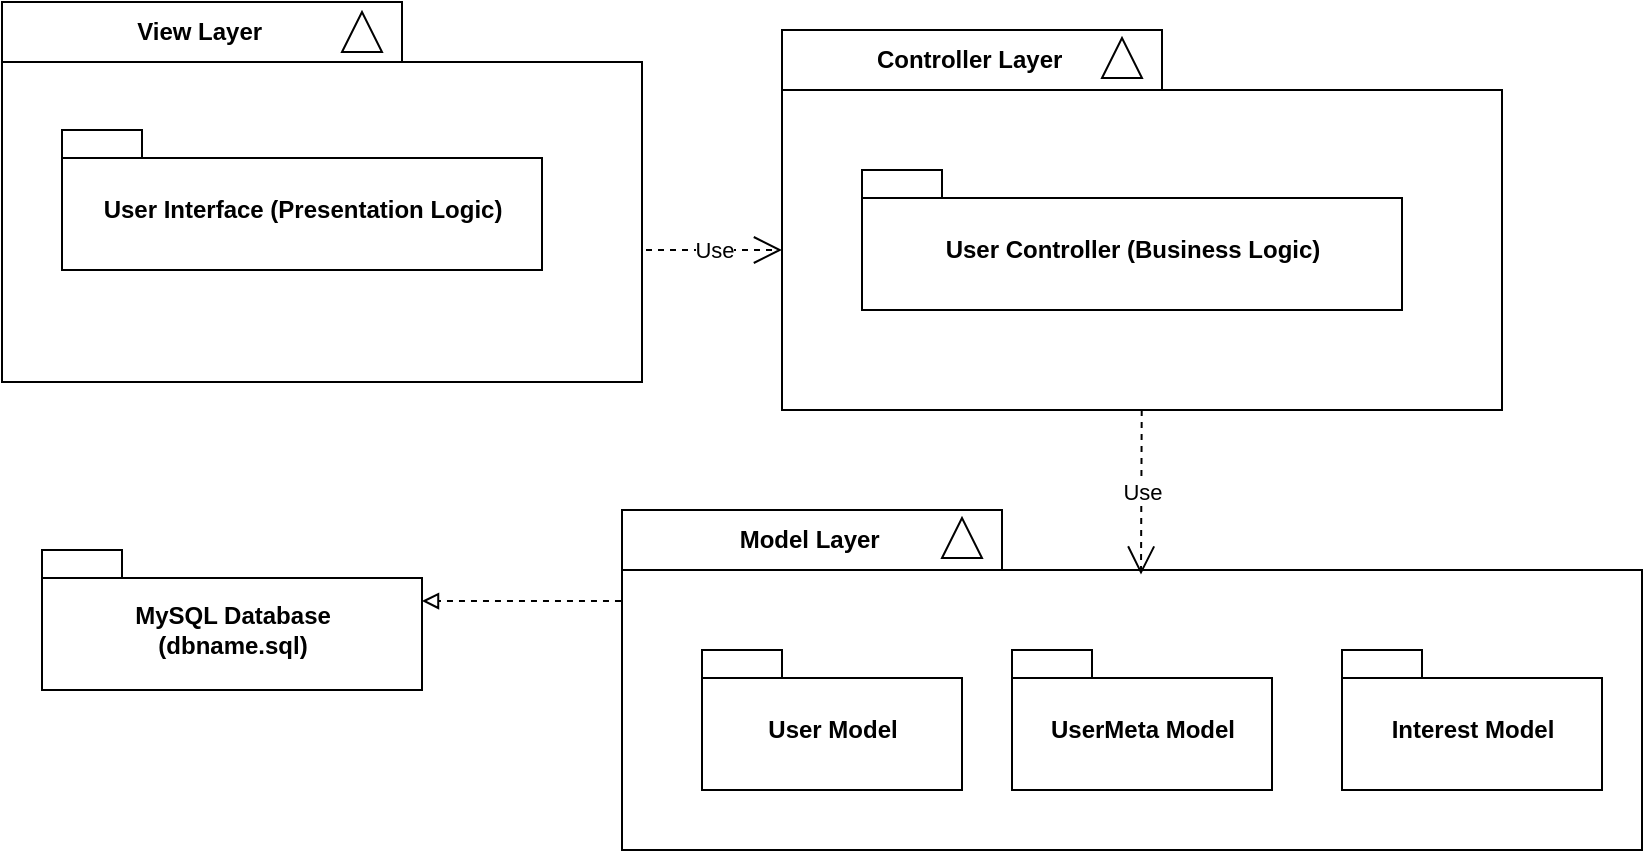 <mxfile version="13.9.9" type="device"><diagram name="Page-1" id="9f46799a-70d6-7492-0946-bef42562c5a5"><mxGraphModel dx="868" dy="510" grid="1" gridSize="10" guides="1" tooltips="1" connect="1" arrows="1" fold="1" page="1" pageScale="1" pageWidth="1100" pageHeight="850" background="#ffffff" math="0" shadow="0"><root><mxCell id="0"/><mxCell id="1" parent="0"/><mxCell id="l-eJMdBm9yqmXlcAS8Wq-12" value="View Layer&amp;nbsp;" style="shape=folder;fontStyle=1;tabWidth=200;tabHeight=30;tabPosition=left;html=1;boundedLbl=1;labelInHeader=1;" vertex="1" parent="1"><mxGeometry x="150" y="96" width="320" height="190" as="geometry"/></mxCell><mxCell id="l-eJMdBm9yqmXlcAS8Wq-1" value="User Interface (Presentation Logic)" style="shape=folder;fontStyle=1;spacingTop=10;tabWidth=40;tabHeight=14;tabPosition=left;html=1;" vertex="1" parent="1"><mxGeometry x="180" y="160" width="240" height="70" as="geometry"/></mxCell><mxCell id="l-eJMdBm9yqmXlcAS8Wq-14" value="" style="triangle;whiteSpace=wrap;html=1;rotation=-90;" vertex="1" parent="1"><mxGeometry x="320" y="101" width="20" height="20" as="geometry"/></mxCell><mxCell id="l-eJMdBm9yqmXlcAS8Wq-16" value="Controller Layer&amp;nbsp;" style="shape=folder;fontStyle=1;tabWidth=190;tabHeight=30;tabPosition=left;html=1;boundedLbl=1;labelInHeader=1;" vertex="1" parent="1"><mxGeometry x="540" y="110" width="360" height="190" as="geometry"/></mxCell><mxCell id="l-eJMdBm9yqmXlcAS8Wq-17" value="User Controller (Business Logic)" style="shape=folder;fontStyle=1;spacingTop=10;tabWidth=40;tabHeight=14;tabPosition=left;html=1;" vertex="1" parent="1"><mxGeometry x="580" y="180" width="270" height="70" as="geometry"/></mxCell><mxCell id="l-eJMdBm9yqmXlcAS8Wq-18" value="" style="triangle;whiteSpace=wrap;html=1;rotation=-90;" vertex="1" parent="1"><mxGeometry x="700" y="114" width="20" height="20" as="geometry"/></mxCell><mxCell id="l-eJMdBm9yqmXlcAS8Wq-21" value="Model Layer&amp;nbsp;" style="shape=folder;fontStyle=1;tabWidth=190;tabHeight=30;tabPosition=left;html=1;boundedLbl=1;labelInHeader=1;" vertex="1" parent="1"><mxGeometry x="460" y="350" width="510" height="170" as="geometry"/></mxCell><mxCell id="l-eJMdBm9yqmXlcAS8Wq-22" value="User Model" style="shape=folder;fontStyle=1;spacingTop=10;tabWidth=40;tabHeight=14;tabPosition=left;html=1;" vertex="1" parent="1"><mxGeometry x="500" y="420" width="130" height="70" as="geometry"/></mxCell><mxCell id="l-eJMdBm9yqmXlcAS8Wq-23" value="" style="triangle;whiteSpace=wrap;html=1;rotation=-90;" vertex="1" parent="1"><mxGeometry x="620" y="354" width="20" height="20" as="geometry"/></mxCell><mxCell id="l-eJMdBm9yqmXlcAS8Wq-26" value="Interest Model" style="shape=folder;fontStyle=1;spacingTop=10;tabWidth=40;tabHeight=14;tabPosition=left;html=1;" vertex="1" parent="1"><mxGeometry x="820" y="420" width="130" height="70" as="geometry"/></mxCell><mxCell id="l-eJMdBm9yqmXlcAS8Wq-27" value="UserMeta Model" style="shape=folder;fontStyle=1;spacingTop=10;tabWidth=40;tabHeight=14;tabPosition=left;html=1;" vertex="1" parent="1"><mxGeometry x="655" y="420" width="130" height="70" as="geometry"/></mxCell><mxCell id="l-eJMdBm9yqmXlcAS8Wq-28" value="MySQL Database&lt;br&gt;(dbname.sql)" style="shape=folder;fontStyle=1;spacingTop=10;tabWidth=40;tabHeight=14;tabPosition=left;html=1;" vertex="1" parent="1"><mxGeometry x="170" y="370" width="190" height="70" as="geometry"/></mxCell><mxCell id="l-eJMdBm9yqmXlcAS8Wq-29" value="Use" style="endArrow=open;endSize=12;dashed=1;html=1;entryX=0;entryY=0;entryDx=0;entryDy=110;entryPerimeter=0;" edge="1" parent="1" target="l-eJMdBm9yqmXlcAS8Wq-16"><mxGeometry width="160" relative="1" as="geometry"><mxPoint x="472" y="220" as="sourcePoint"/><mxPoint x="490" y="334" as="targetPoint"/></mxGeometry></mxCell><mxCell id="l-eJMdBm9yqmXlcAS8Wq-30" value="Use" style="endArrow=open;endSize=12;dashed=1;html=1;entryX=0.695;entryY=0.165;entryDx=0;entryDy=0;entryPerimeter=0;exitX=0.696;exitY=0.995;exitDx=0;exitDy=0;exitPerimeter=0;" edge="1" parent="1"><mxGeometry width="160" relative="1" as="geometry"><mxPoint x="719.86" y="300.0" as="sourcePoint"/><mxPoint x="719.5" y="382.3" as="targetPoint"/></mxGeometry></mxCell><mxCell id="l-eJMdBm9yqmXlcAS8Wq-34" value="" style="edgeStyle=elbowEdgeStyle;html=1;endArrow=block;elbow=vertical;endFill=0;dashed=1;exitX=-0.001;exitY=0.268;exitDx=0;exitDy=0;exitPerimeter=0;" edge="1" parent="1" source="l-eJMdBm9yqmXlcAS8Wq-21" target="l-eJMdBm9yqmXlcAS8Wq-28"><mxGeometry width="160" relative="1" as="geometry"><mxPoint x="340" y="430" as="sourcePoint"/><mxPoint x="370" y="401" as="targetPoint"/></mxGeometry></mxCell></root></mxGraphModel></diagram></mxfile>